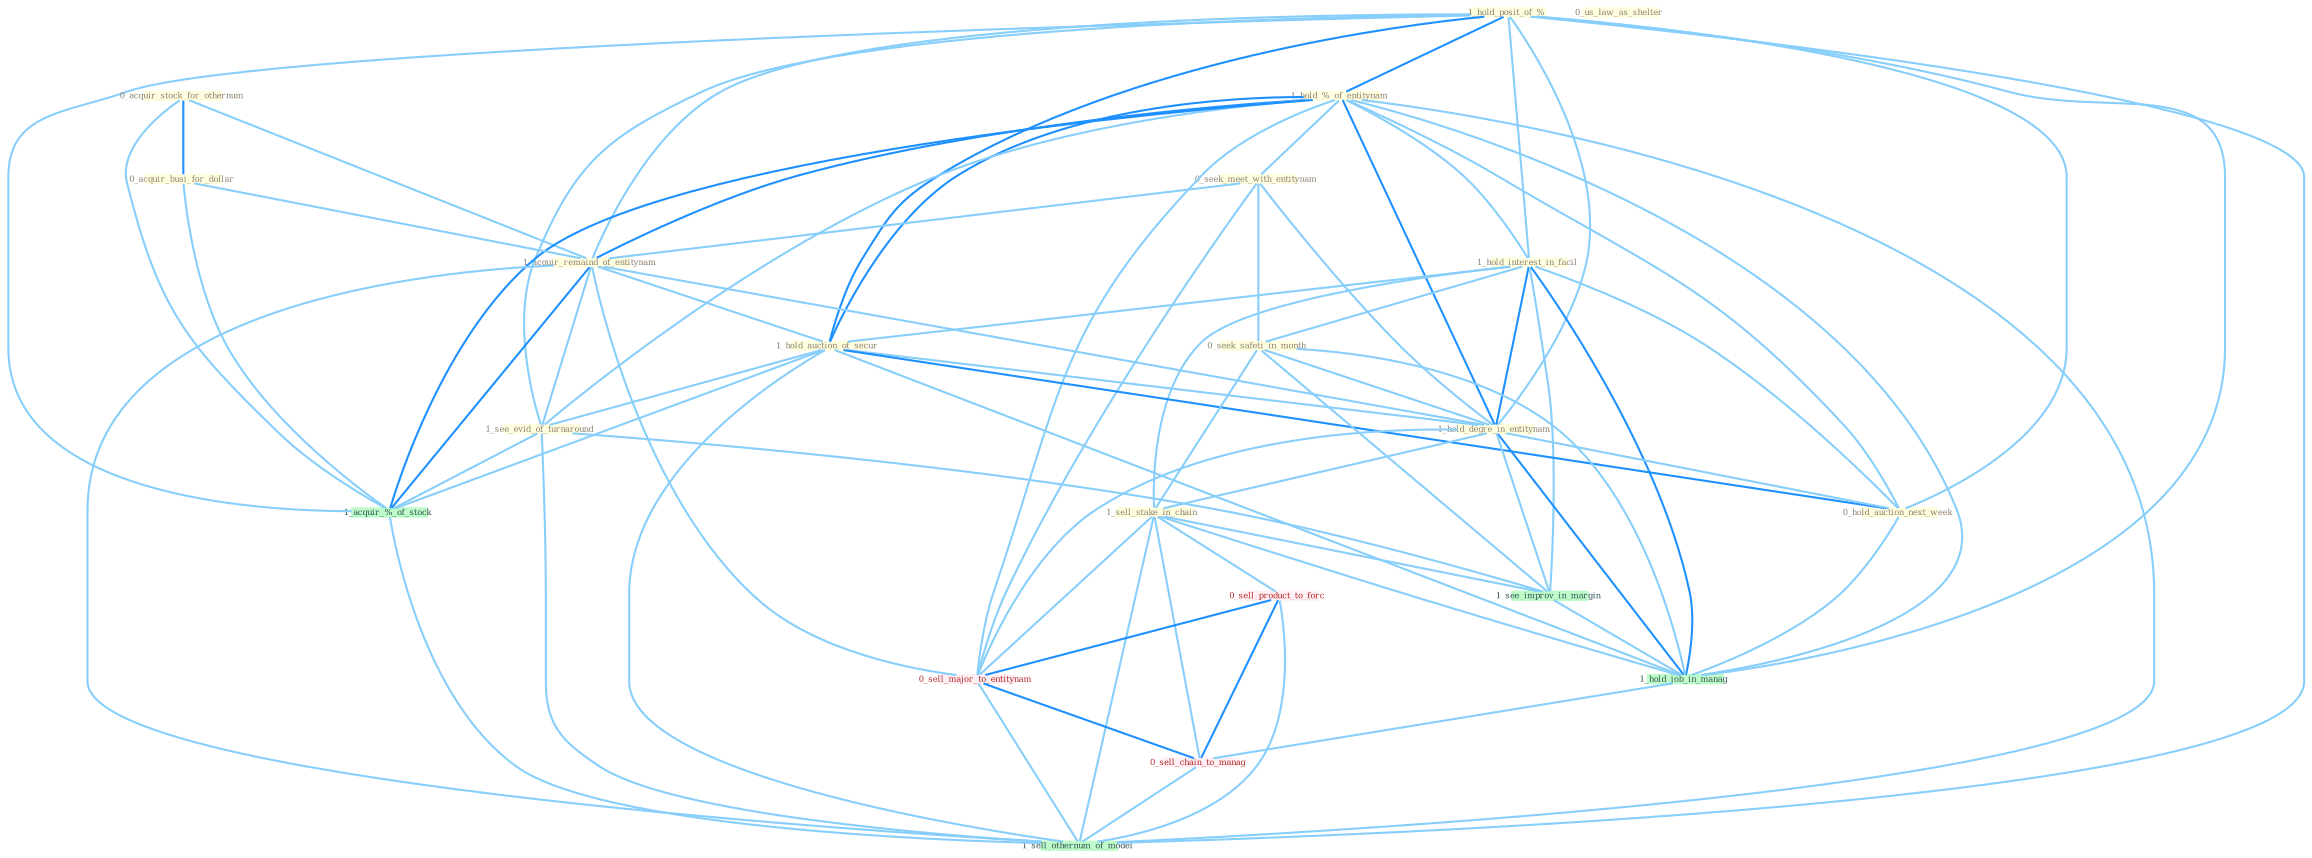 Graph G{ 
    node
    [shape=polygon,style=filled,width=.5,height=.06,color="#BDFCC9",fixedsize=true,fontsize=4,
    fontcolor="#2f4f4f"];
    {node
    [color="#ffffe0", fontcolor="#8b7d6b"] "1_hold_posit_of_% " "0_acquir_stock_for_othernum " "1_hold_%_of_entitynam " "0_acquir_busi_for_dollar " "0_seek_meet_with_entitynam " "1_acquir_remaind_of_entitynam " "0_us_law_as_shelter " "1_hold_interest_in_facil " "1_hold_auction_of_secur " "0_seek_safeti_in_month " "1_hold_degre_in_entitynam " "0_hold_auction_next_week " "1_sell_stake_in_chain " "1_see_evid_of_turnaround "}
{node [color="#fff0f5", fontcolor="#b22222"] "0_sell_product_to_forc " "0_sell_major_to_entitynam " "0_sell_chain_to_manag "}
edge [color="#B0E2FF"];

	"1_hold_posit_of_% " -- "1_hold_%_of_entitynam " [w="2", color="#1e90ff" , len=0.8];
	"1_hold_posit_of_% " -- "1_acquir_remaind_of_entitynam " [w="1", color="#87cefa" ];
	"1_hold_posit_of_% " -- "1_hold_interest_in_facil " [w="1", color="#87cefa" ];
	"1_hold_posit_of_% " -- "1_hold_auction_of_secur " [w="2", color="#1e90ff" , len=0.8];
	"1_hold_posit_of_% " -- "1_hold_degre_in_entitynam " [w="1", color="#87cefa" ];
	"1_hold_posit_of_% " -- "0_hold_auction_next_week " [w="1", color="#87cefa" ];
	"1_hold_posit_of_% " -- "1_see_evid_of_turnaround " [w="1", color="#87cefa" ];
	"1_hold_posit_of_% " -- "1_acquir_%_of_stock " [w="1", color="#87cefa" ];
	"1_hold_posit_of_% " -- "1_hold_job_in_manag " [w="1", color="#87cefa" ];
	"1_hold_posit_of_% " -- "1_sell_othernum_of_model " [w="1", color="#87cefa" ];
	"0_acquir_stock_for_othernum " -- "0_acquir_busi_for_dollar " [w="2", color="#1e90ff" , len=0.8];
	"0_acquir_stock_for_othernum " -- "1_acquir_remaind_of_entitynam " [w="1", color="#87cefa" ];
	"0_acquir_stock_for_othernum " -- "1_acquir_%_of_stock " [w="1", color="#87cefa" ];
	"1_hold_%_of_entitynam " -- "0_seek_meet_with_entitynam " [w="1", color="#87cefa" ];
	"1_hold_%_of_entitynam " -- "1_acquir_remaind_of_entitynam " [w="2", color="#1e90ff" , len=0.8];
	"1_hold_%_of_entitynam " -- "1_hold_interest_in_facil " [w="1", color="#87cefa" ];
	"1_hold_%_of_entitynam " -- "1_hold_auction_of_secur " [w="2", color="#1e90ff" , len=0.8];
	"1_hold_%_of_entitynam " -- "1_hold_degre_in_entitynam " [w="2", color="#1e90ff" , len=0.8];
	"1_hold_%_of_entitynam " -- "0_hold_auction_next_week " [w="1", color="#87cefa" ];
	"1_hold_%_of_entitynam " -- "1_see_evid_of_turnaround " [w="1", color="#87cefa" ];
	"1_hold_%_of_entitynam " -- "1_acquir_%_of_stock " [w="2", color="#1e90ff" , len=0.8];
	"1_hold_%_of_entitynam " -- "1_hold_job_in_manag " [w="1", color="#87cefa" ];
	"1_hold_%_of_entitynam " -- "0_sell_major_to_entitynam " [w="1", color="#87cefa" ];
	"1_hold_%_of_entitynam " -- "1_sell_othernum_of_model " [w="1", color="#87cefa" ];
	"0_acquir_busi_for_dollar " -- "1_acquir_remaind_of_entitynam " [w="1", color="#87cefa" ];
	"0_acquir_busi_for_dollar " -- "1_acquir_%_of_stock " [w="1", color="#87cefa" ];
	"0_seek_meet_with_entitynam " -- "1_acquir_remaind_of_entitynam " [w="1", color="#87cefa" ];
	"0_seek_meet_with_entitynam " -- "0_seek_safeti_in_month " [w="1", color="#87cefa" ];
	"0_seek_meet_with_entitynam " -- "1_hold_degre_in_entitynam " [w="1", color="#87cefa" ];
	"0_seek_meet_with_entitynam " -- "0_sell_major_to_entitynam " [w="1", color="#87cefa" ];
	"1_acquir_remaind_of_entitynam " -- "1_hold_auction_of_secur " [w="1", color="#87cefa" ];
	"1_acquir_remaind_of_entitynam " -- "1_hold_degre_in_entitynam " [w="1", color="#87cefa" ];
	"1_acquir_remaind_of_entitynam " -- "1_see_evid_of_turnaround " [w="1", color="#87cefa" ];
	"1_acquir_remaind_of_entitynam " -- "1_acquir_%_of_stock " [w="2", color="#1e90ff" , len=0.8];
	"1_acquir_remaind_of_entitynam " -- "0_sell_major_to_entitynam " [w="1", color="#87cefa" ];
	"1_acquir_remaind_of_entitynam " -- "1_sell_othernum_of_model " [w="1", color="#87cefa" ];
	"1_hold_interest_in_facil " -- "1_hold_auction_of_secur " [w="1", color="#87cefa" ];
	"1_hold_interest_in_facil " -- "0_seek_safeti_in_month " [w="1", color="#87cefa" ];
	"1_hold_interest_in_facil " -- "1_hold_degre_in_entitynam " [w="2", color="#1e90ff" , len=0.8];
	"1_hold_interest_in_facil " -- "0_hold_auction_next_week " [w="1", color="#87cefa" ];
	"1_hold_interest_in_facil " -- "1_sell_stake_in_chain " [w="1", color="#87cefa" ];
	"1_hold_interest_in_facil " -- "1_see_improv_in_margin " [w="1", color="#87cefa" ];
	"1_hold_interest_in_facil " -- "1_hold_job_in_manag " [w="2", color="#1e90ff" , len=0.8];
	"1_hold_auction_of_secur " -- "1_hold_degre_in_entitynam " [w="1", color="#87cefa" ];
	"1_hold_auction_of_secur " -- "0_hold_auction_next_week " [w="2", color="#1e90ff" , len=0.8];
	"1_hold_auction_of_secur " -- "1_see_evid_of_turnaround " [w="1", color="#87cefa" ];
	"1_hold_auction_of_secur " -- "1_acquir_%_of_stock " [w="1", color="#87cefa" ];
	"1_hold_auction_of_secur " -- "1_hold_job_in_manag " [w="1", color="#87cefa" ];
	"1_hold_auction_of_secur " -- "1_sell_othernum_of_model " [w="1", color="#87cefa" ];
	"0_seek_safeti_in_month " -- "1_hold_degre_in_entitynam " [w="1", color="#87cefa" ];
	"0_seek_safeti_in_month " -- "1_sell_stake_in_chain " [w="1", color="#87cefa" ];
	"0_seek_safeti_in_month " -- "1_see_improv_in_margin " [w="1", color="#87cefa" ];
	"0_seek_safeti_in_month " -- "1_hold_job_in_manag " [w="1", color="#87cefa" ];
	"1_hold_degre_in_entitynam " -- "0_hold_auction_next_week " [w="1", color="#87cefa" ];
	"1_hold_degre_in_entitynam " -- "1_sell_stake_in_chain " [w="1", color="#87cefa" ];
	"1_hold_degre_in_entitynam " -- "1_see_improv_in_margin " [w="1", color="#87cefa" ];
	"1_hold_degre_in_entitynam " -- "1_hold_job_in_manag " [w="2", color="#1e90ff" , len=0.8];
	"1_hold_degre_in_entitynam " -- "0_sell_major_to_entitynam " [w="1", color="#87cefa" ];
	"0_hold_auction_next_week " -- "1_hold_job_in_manag " [w="1", color="#87cefa" ];
	"1_sell_stake_in_chain " -- "1_see_improv_in_margin " [w="1", color="#87cefa" ];
	"1_sell_stake_in_chain " -- "1_hold_job_in_manag " [w="1", color="#87cefa" ];
	"1_sell_stake_in_chain " -- "0_sell_product_to_forc " [w="1", color="#87cefa" ];
	"1_sell_stake_in_chain " -- "0_sell_major_to_entitynam " [w="1", color="#87cefa" ];
	"1_sell_stake_in_chain " -- "0_sell_chain_to_manag " [w="1", color="#87cefa" ];
	"1_sell_stake_in_chain " -- "1_sell_othernum_of_model " [w="1", color="#87cefa" ];
	"1_see_evid_of_turnaround " -- "1_see_improv_in_margin " [w="1", color="#87cefa" ];
	"1_see_evid_of_turnaround " -- "1_acquir_%_of_stock " [w="1", color="#87cefa" ];
	"1_see_evid_of_turnaround " -- "1_sell_othernum_of_model " [w="1", color="#87cefa" ];
	"1_see_improv_in_margin " -- "1_hold_job_in_manag " [w="1", color="#87cefa" ];
	"1_acquir_%_of_stock " -- "1_sell_othernum_of_model " [w="1", color="#87cefa" ];
	"1_hold_job_in_manag " -- "0_sell_chain_to_manag " [w="1", color="#87cefa" ];
	"0_sell_product_to_forc " -- "0_sell_major_to_entitynam " [w="2", color="#1e90ff" , len=0.8];
	"0_sell_product_to_forc " -- "0_sell_chain_to_manag " [w="2", color="#1e90ff" , len=0.8];
	"0_sell_product_to_forc " -- "1_sell_othernum_of_model " [w="1", color="#87cefa" ];
	"0_sell_major_to_entitynam " -- "0_sell_chain_to_manag " [w="2", color="#1e90ff" , len=0.8];
	"0_sell_major_to_entitynam " -- "1_sell_othernum_of_model " [w="1", color="#87cefa" ];
	"0_sell_chain_to_manag " -- "1_sell_othernum_of_model " [w="1", color="#87cefa" ];
}